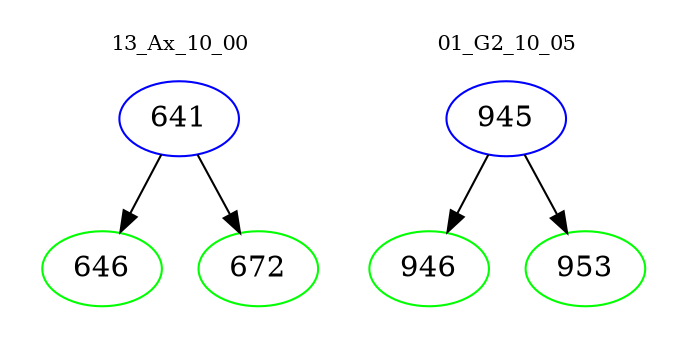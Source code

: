 digraph{
subgraph cluster_0 {
color = white
label = "13_Ax_10_00";
fontsize=10;
T0_641 [label="641", color="blue"]
T0_641 -> T0_646 [color="black"]
T0_646 [label="646", color="green"]
T0_641 -> T0_672 [color="black"]
T0_672 [label="672", color="green"]
}
subgraph cluster_1 {
color = white
label = "01_G2_10_05";
fontsize=10;
T1_945 [label="945", color="blue"]
T1_945 -> T1_946 [color="black"]
T1_946 [label="946", color="green"]
T1_945 -> T1_953 [color="black"]
T1_953 [label="953", color="green"]
}
}
